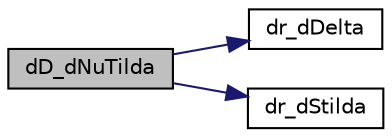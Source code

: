 digraph "dD_dNuTilda"
{
  bgcolor="transparent";
  edge [fontname="Helvetica",fontsize="10",labelfontname="Helvetica",labelfontsize="10"];
  node [fontname="Helvetica",fontsize="10",shape=record];
  rankdir="LR";
  Node1 [label="dD_dNuTilda",height=0.2,width=0.4,color="black", fillcolor="grey75", style="filled" fontcolor="black"];
  Node1 -> Node2 [color="midnightblue",fontsize="10",style="solid",fontname="Helvetica"];
  Node2 [label="dr_dDelta",height=0.2,width=0.4,color="black",URL="$classFoam_1_1incompressibleAdjoint_1_1adjointRASModels_1_1adjointSpalartAllmaras.html#a1393a373220a1b3dac4bdb5bb83a6573"];
  Node1 -> Node3 [color="midnightblue",fontsize="10",style="solid",fontname="Helvetica"];
  Node3 [label="dr_dStilda",height=0.2,width=0.4,color="black",URL="$classFoam_1_1incompressibleAdjoint_1_1adjointRASModels_1_1adjointSpalartAllmaras.html#a2853c1580b60fc7aa11d59597a78ffa7"];
}
